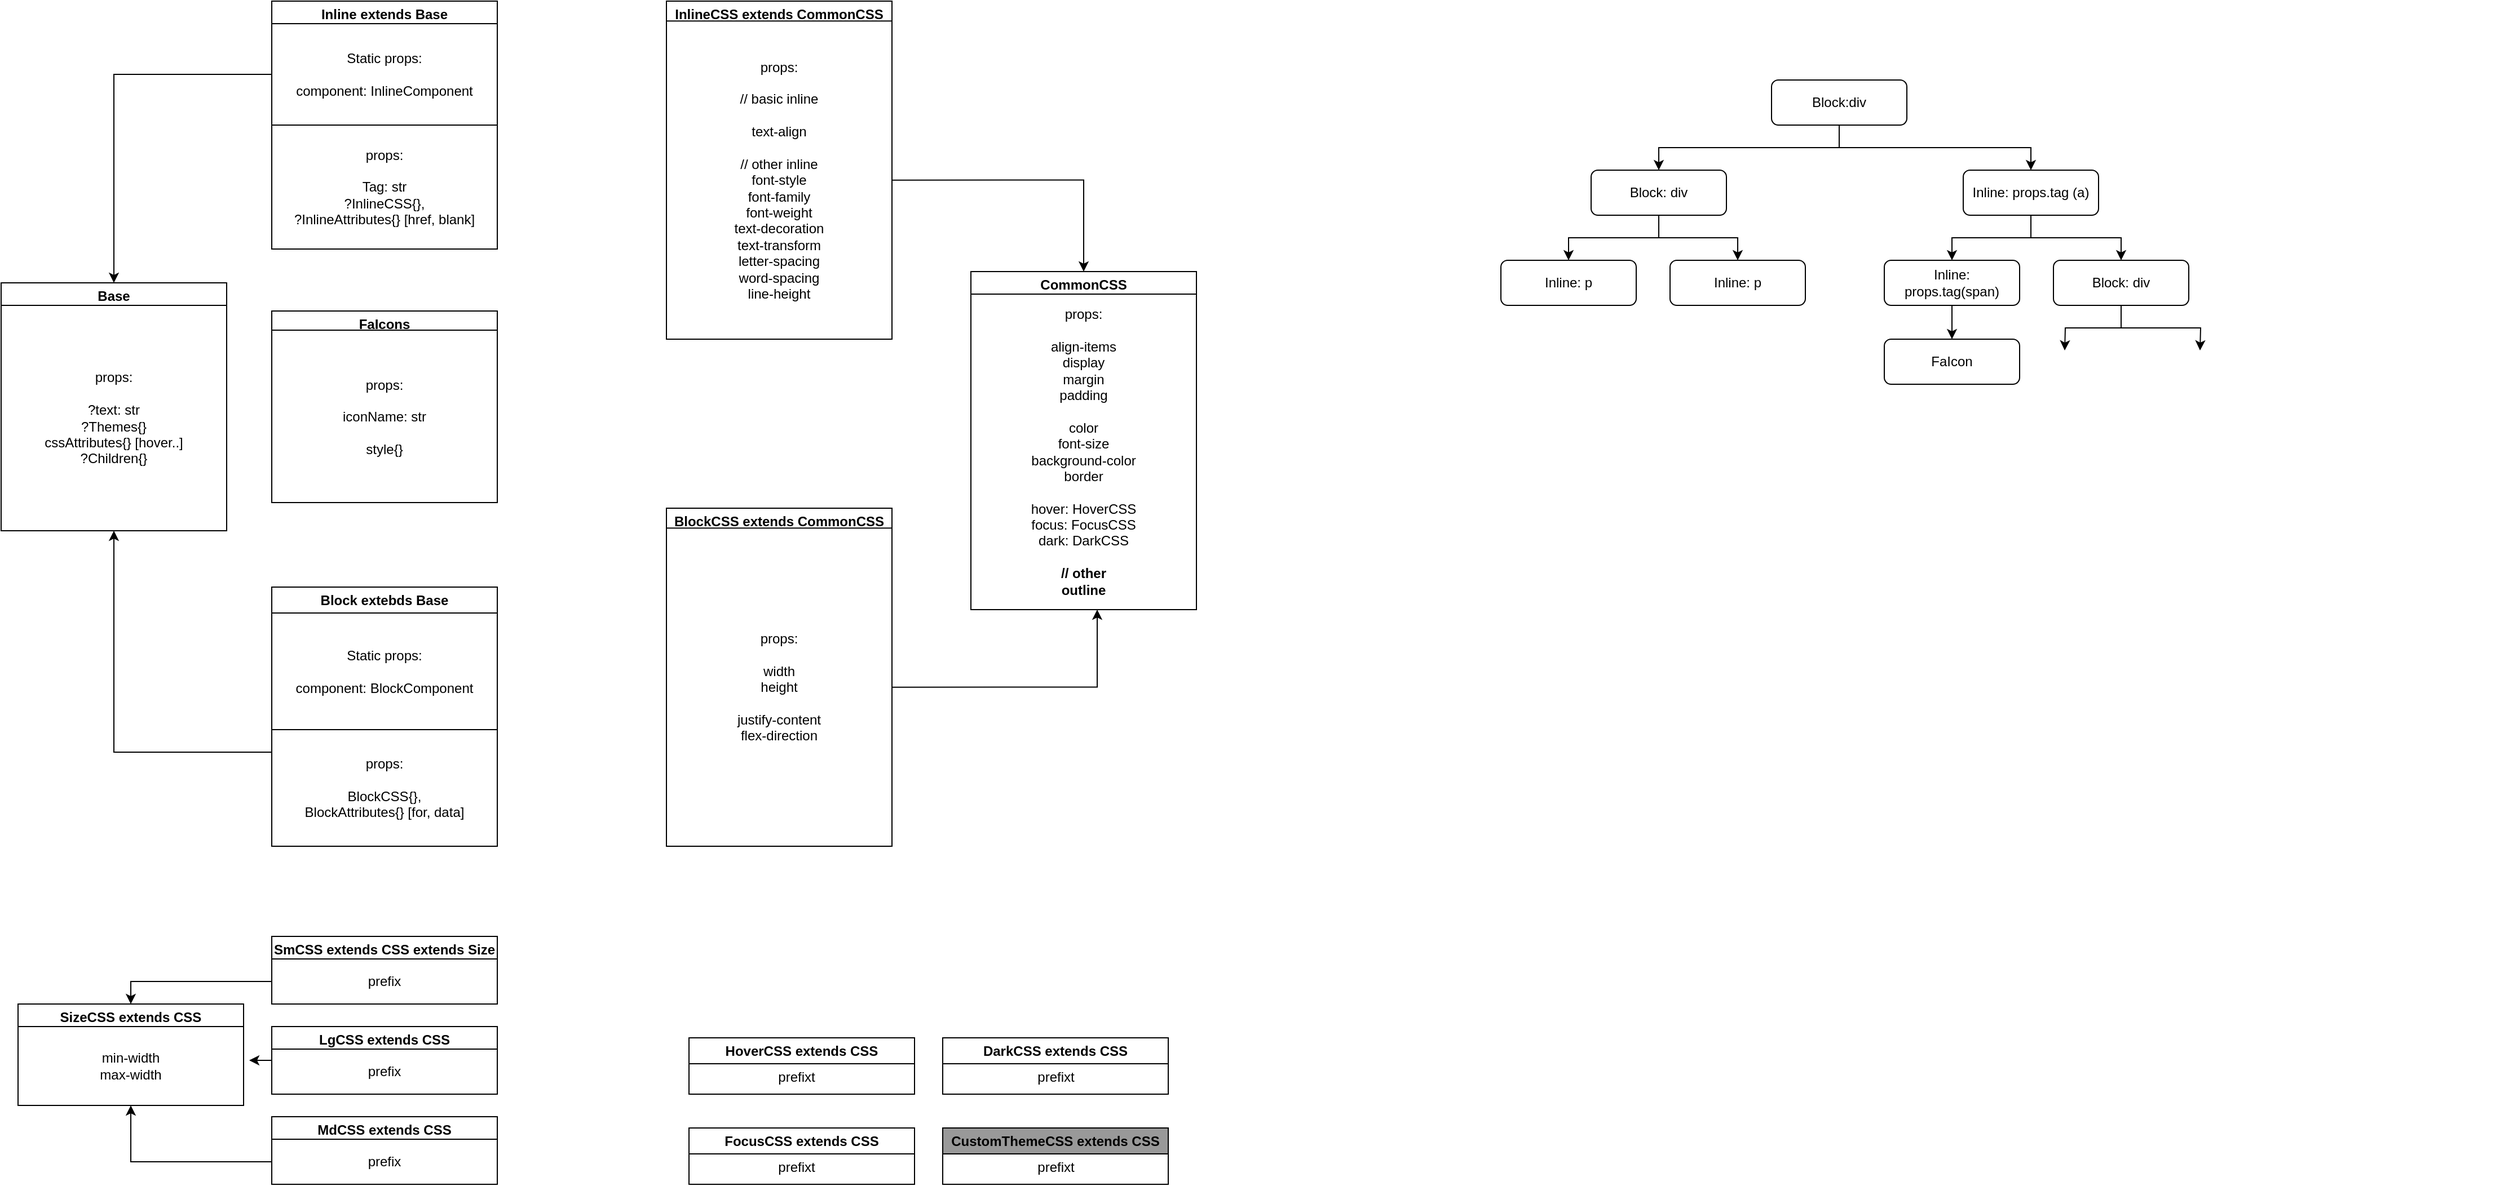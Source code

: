 <mxfile version="21.1.2" type="github">
  <diagram id="yPxyJZ8AM_hMuL3Unpa9" name="complex gitflow">
    <mxGraphModel dx="3585" dy="1890" grid="1" gridSize="10" guides="1" tooltips="1" connect="1" arrows="1" fold="1" page="1" pageScale="1" pageWidth="1100" pageHeight="850" math="0" shadow="0">
      <root>
        <mxCell id="0" />
        <mxCell id="1" parent="0" />
        <mxCell id="nIs_TiCdEZjcmo3SVBWc-33" value="" style="group" parent="1" vertex="1" connectable="0">
          <mxGeometry x="460" y="410" width="1440" height="430" as="geometry" />
        </mxCell>
        <mxCell id="nIs_TiCdEZjcmo3SVBWc-13" value="" style="group" parent="nIs_TiCdEZjcmo3SVBWc-33" vertex="1" connectable="0">
          <mxGeometry x="-160" y="-330" width="200" height="220" as="geometry" />
        </mxCell>
        <mxCell id="nIs_TiCdEZjcmo3SVBWc-5" value="Inline extends Base" style="swimlane;whiteSpace=wrap;html=1;" parent="nIs_TiCdEZjcmo3SVBWc-13" vertex="1">
          <mxGeometry width="200" height="220" as="geometry" />
        </mxCell>
        <mxCell id="nIs_TiCdEZjcmo3SVBWc-8" value="props:&lt;br&gt;&lt;br&gt;Tag: str&lt;br&gt;?InlineCSS{}, &lt;br&gt;?InlineAttributes{} [href, blank]" style="whiteSpace=wrap;html=1;" parent="nIs_TiCdEZjcmo3SVBWc-5" vertex="1">
          <mxGeometry y="110" width="200" height="110" as="geometry" />
        </mxCell>
        <mxCell id="nIs_TiCdEZjcmo3SVBWc-11" value="Static props:&lt;br&gt;&lt;br&gt;component: InlineComponent" style="whiteSpace=wrap;html=1;" parent="nIs_TiCdEZjcmo3SVBWc-13" vertex="1">
          <mxGeometry y="20" width="200" height="90" as="geometry" />
        </mxCell>
        <mxCell id="nIs_TiCdEZjcmo3SVBWc-18" value="" style="group" parent="nIs_TiCdEZjcmo3SVBWc-33" vertex="1" connectable="0">
          <mxGeometry x="-160" y="-55" width="200" height="170" as="geometry" />
        </mxCell>
        <mxCell id="nIs_TiCdEZjcmo3SVBWc-19" value="FaIcons" style="swimlane;whiteSpace=wrap;html=1;" parent="nIs_TiCdEZjcmo3SVBWc-18" vertex="1">
          <mxGeometry width="200" height="170.0" as="geometry" />
        </mxCell>
        <mxCell id="nIs_TiCdEZjcmo3SVBWc-20" value="props:&lt;br&gt;&lt;br&gt;iconName: str&lt;br&gt;&lt;br&gt;style{}" style="whiteSpace=wrap;html=1;" parent="nIs_TiCdEZjcmo3SVBWc-19" vertex="1">
          <mxGeometry y="17" width="200" height="153" as="geometry" />
        </mxCell>
        <mxCell id="nIs_TiCdEZjcmo3SVBWc-15" value="Block extebds Base" style="swimlane;whiteSpace=wrap;html=1;" parent="nIs_TiCdEZjcmo3SVBWc-33" vertex="1">
          <mxGeometry x="-160" y="190" width="200" height="230" as="geometry" />
        </mxCell>
        <mxCell id="nIs_TiCdEZjcmo3SVBWc-14" value="" style="group" parent="nIs_TiCdEZjcmo3SVBWc-15" vertex="1" connectable="0">
          <mxGeometry width="200" height="230" as="geometry" />
        </mxCell>
        <mxCell id="nIs_TiCdEZjcmo3SVBWc-17" value="Static props:&lt;br&gt;&lt;br&gt;component: BlockComponent" style="whiteSpace=wrap;html=1;" parent="nIs_TiCdEZjcmo3SVBWc-14" vertex="1">
          <mxGeometry y="23" width="200" height="103.5" as="geometry" />
        </mxCell>
        <mxCell id="nIs_TiCdEZjcmo3SVBWc-16" value="props:&lt;br&gt;&lt;br&gt;BlockCSS{}, &lt;br&gt;BlockAttributes{} [for, data]" style="whiteSpace=wrap;html=1;" parent="nIs_TiCdEZjcmo3SVBWc-14" vertex="1">
          <mxGeometry y="126.5" width="200" height="103.5" as="geometry" />
        </mxCell>
        <mxCell id="nIs_TiCdEZjcmo3SVBWc-53" value="" style="group" parent="nIs_TiCdEZjcmo3SVBWc-33" vertex="1" connectable="0">
          <mxGeometry x="190" y="120" width="200" height="300" as="geometry" />
        </mxCell>
        <mxCell id="nIs_TiCdEZjcmo3SVBWc-54" value="BlockCSS extends CommonCSS" style="swimlane;whiteSpace=wrap;html=1;" parent="nIs_TiCdEZjcmo3SVBWc-53" vertex="1">
          <mxGeometry width="200" height="300" as="geometry" />
        </mxCell>
        <mxCell id="nIs_TiCdEZjcmo3SVBWc-55" value="props:&lt;br&gt;&lt;br&gt;width&lt;br style=&quot;border-color: var(--border-color);&quot;&gt;height&lt;br&gt;&lt;br&gt;justify-content&lt;br&gt;flex-direction" style="whiteSpace=wrap;html=1;" parent="nIs_TiCdEZjcmo3SVBWc-54" vertex="1">
          <mxGeometry y="17.65" width="200" height="282.35" as="geometry" />
        </mxCell>
        <mxCell id="15" value="" style="group" parent="1" vertex="1" connectable="0">
          <mxGeometry x="60" y="330" width="200" height="220" as="geometry" />
        </mxCell>
        <mxCell id="16" value="Base" style="swimlane;whiteSpace=wrap;html=1;" parent="15" vertex="1">
          <mxGeometry width="200" height="220" as="geometry" />
        </mxCell>
        <mxCell id="17" value="props:&lt;br&gt;&lt;br&gt;?text: str&lt;br&gt;?Themes{}&lt;br&gt;cssAttributes{} [hover..] &lt;br&gt;?Children{}" style="whiteSpace=wrap;html=1;" parent="16" vertex="1">
          <mxGeometry y="20" width="200" height="200" as="geometry" />
        </mxCell>
        <mxCell id="Znao5s1oSx_la0LDRGZg-18" style="edgeStyle=orthogonalEdgeStyle;rounded=0;orthogonalLoop=1;jettySize=auto;html=1;exitX=0;exitY=0.5;exitDx=0;exitDy=0;entryX=0.5;entryY=0;entryDx=0;entryDy=0;" edge="1" parent="1" source="nIs_TiCdEZjcmo3SVBWc-11" target="16">
          <mxGeometry relative="1" as="geometry" />
        </mxCell>
        <mxCell id="Znao5s1oSx_la0LDRGZg-19" style="edgeStyle=orthogonalEdgeStyle;rounded=0;orthogonalLoop=1;jettySize=auto;html=1;exitX=0;exitY=1;exitDx=0;exitDy=0;entryX=0.5;entryY=1;entryDx=0;entryDy=0;" edge="1" parent="1" source="nIs_TiCdEZjcmo3SVBWc-17" target="16">
          <mxGeometry relative="1" as="geometry" />
        </mxCell>
        <mxCell id="nIs_TiCdEZjcmo3SVBWc-37" value="" style="group" parent="1" vertex="1" connectable="0">
          <mxGeometry x="1615" y="460" width="660" height="300" as="geometry" />
        </mxCell>
        <mxCell id="nIs_TiCdEZjcmo3SVBWc-39" value="" style="group" parent="nIs_TiCdEZjcmo3SVBWc-37" vertex="1" connectable="0">
          <mxGeometry y="80" width="660" height="220" as="geometry" />
        </mxCell>
        <mxCell id="nIs_TiCdEZjcmo3SVBWc-42" value="SizeCSS extends CSS" style="swimlane;whiteSpace=wrap;html=1;" parent="nIs_TiCdEZjcmo3SVBWc-39" vertex="1">
          <mxGeometry x="-1540" y="430" width="200" height="90" as="geometry" />
        </mxCell>
        <mxCell id="nIs_TiCdEZjcmo3SVBWc-43" value="min-width&lt;br&gt;max-width" style="whiteSpace=wrap;html=1;" parent="nIs_TiCdEZjcmo3SVBWc-42" vertex="1">
          <mxGeometry y="20" width="200" height="70" as="geometry" />
        </mxCell>
        <mxCell id="nIs_TiCdEZjcmo3SVBWc-49" value="SmCSS extends CSS extends Size" style="swimlane;whiteSpace=wrap;html=1;" parent="nIs_TiCdEZjcmo3SVBWc-39" vertex="1">
          <mxGeometry x="-1315" y="370" width="200" height="60" as="geometry" />
        </mxCell>
        <mxCell id="nIs_TiCdEZjcmo3SVBWc-50" value="prefix" style="whiteSpace=wrap;html=1;" parent="nIs_TiCdEZjcmo3SVBWc-49" vertex="1">
          <mxGeometry y="20" width="200" height="40" as="geometry" />
        </mxCell>
        <mxCell id="Znao5s1oSx_la0LDRGZg-26" style="edgeStyle=orthogonalEdgeStyle;rounded=0;orthogonalLoop=1;jettySize=auto;html=1;exitX=0;exitY=0.5;exitDx=0;exitDy=0;" edge="1" parent="nIs_TiCdEZjcmo3SVBWc-39" source="5">
          <mxGeometry relative="1" as="geometry">
            <mxPoint x="-1335" y="480" as="targetPoint" />
          </mxGeometry>
        </mxCell>
        <mxCell id="5" value="LgCSS extends CSS" style="swimlane;whiteSpace=wrap;html=1;" parent="nIs_TiCdEZjcmo3SVBWc-39" vertex="1">
          <mxGeometry x="-1315" y="450" width="200" height="60" as="geometry" />
        </mxCell>
        <mxCell id="6" value="prefix" style="whiteSpace=wrap;html=1;" parent="5" vertex="1">
          <mxGeometry y="20" width="200" height="40" as="geometry" />
        </mxCell>
        <mxCell id="2" value="MdCSS extends CSS" style="swimlane;whiteSpace=wrap;html=1;" parent="nIs_TiCdEZjcmo3SVBWc-39" vertex="1">
          <mxGeometry x="-1315" y="530" width="200" height="60" as="geometry" />
        </mxCell>
        <mxCell id="3" value="prefix" style="whiteSpace=wrap;html=1;" parent="2" vertex="1">
          <mxGeometry y="20" width="200" height="40" as="geometry" />
        </mxCell>
        <mxCell id="Znao5s1oSx_la0LDRGZg-23" style="edgeStyle=orthogonalEdgeStyle;rounded=0;orthogonalLoop=1;jettySize=auto;html=1;exitX=0;exitY=0.5;exitDx=0;exitDy=0;entryX=0.5;entryY=0;entryDx=0;entryDy=0;" edge="1" parent="nIs_TiCdEZjcmo3SVBWc-39" source="nIs_TiCdEZjcmo3SVBWc-50" target="nIs_TiCdEZjcmo3SVBWc-42">
          <mxGeometry relative="1" as="geometry" />
        </mxCell>
        <mxCell id="Znao5s1oSx_la0LDRGZg-24" style="edgeStyle=orthogonalEdgeStyle;rounded=0;orthogonalLoop=1;jettySize=auto;html=1;exitX=0;exitY=0.5;exitDx=0;exitDy=0;entryX=0.5;entryY=1;entryDx=0;entryDy=0;" edge="1" parent="nIs_TiCdEZjcmo3SVBWc-39" source="3" target="nIs_TiCdEZjcmo3SVBWc-42">
          <mxGeometry relative="1" as="geometry" />
        </mxCell>
        <mxCell id="nIs_TiCdEZjcmo3SVBWc-56" value="Block:div" style="rounded=1;whiteSpace=wrap;html=1;" parent="1" vertex="1">
          <mxGeometry x="1630" y="150" width="120" height="40" as="geometry" />
        </mxCell>
        <mxCell id="nIs_TiCdEZjcmo3SVBWc-58" value="Block: div" style="rounded=1;whiteSpace=wrap;html=1;" parent="1" vertex="1">
          <mxGeometry x="1470" y="230" width="120" height="40" as="geometry" />
        </mxCell>
        <mxCell id="nIs_TiCdEZjcmo3SVBWc-60" style="edgeStyle=orthogonalEdgeStyle;rounded=0;orthogonalLoop=1;jettySize=auto;html=1;" parent="1" source="nIs_TiCdEZjcmo3SVBWc-56" target="nIs_TiCdEZjcmo3SVBWc-58" edge="1">
          <mxGeometry relative="1" as="geometry">
            <Array as="points">
              <mxPoint x="1690" y="210" />
              <mxPoint x="1530" y="210" />
            </Array>
          </mxGeometry>
        </mxCell>
        <mxCell id="nIs_TiCdEZjcmo3SVBWc-59" value="Inline: props.tag (a)" style="rounded=1;whiteSpace=wrap;html=1;" parent="1" vertex="1">
          <mxGeometry x="1800" y="230" width="120" height="40" as="geometry" />
        </mxCell>
        <mxCell id="nIs_TiCdEZjcmo3SVBWc-61" style="edgeStyle=orthogonalEdgeStyle;rounded=0;orthogonalLoop=1;jettySize=auto;html=1;exitX=0.5;exitY=1;exitDx=0;exitDy=0;entryX=0.5;entryY=0;entryDx=0;entryDy=0;" parent="1" source="nIs_TiCdEZjcmo3SVBWc-56" target="nIs_TiCdEZjcmo3SVBWc-59" edge="1">
          <mxGeometry relative="1" as="geometry" />
        </mxCell>
        <mxCell id="nIs_TiCdEZjcmo3SVBWc-62" value="Inline: p" style="rounded=1;whiteSpace=wrap;html=1;" parent="1" vertex="1">
          <mxGeometry x="1390" y="310" width="120" height="40" as="geometry" />
        </mxCell>
        <mxCell id="nIs_TiCdEZjcmo3SVBWc-68" style="edgeStyle=orthogonalEdgeStyle;rounded=0;orthogonalLoop=1;jettySize=auto;html=1;exitX=0.5;exitY=1;exitDx=0;exitDy=0;entryX=0.5;entryY=0;entryDx=0;entryDy=0;" parent="1" source="nIs_TiCdEZjcmo3SVBWc-58" target="nIs_TiCdEZjcmo3SVBWc-62" edge="1">
          <mxGeometry relative="1" as="geometry" />
        </mxCell>
        <mxCell id="nIs_TiCdEZjcmo3SVBWc-63" value="Inline: p" style="rounded=1;whiteSpace=wrap;html=1;" parent="1" vertex="1">
          <mxGeometry x="1540" y="310" width="120" height="40" as="geometry" />
        </mxCell>
        <mxCell id="nIs_TiCdEZjcmo3SVBWc-69" style="edgeStyle=orthogonalEdgeStyle;rounded=0;orthogonalLoop=1;jettySize=auto;html=1;exitX=0.5;exitY=1;exitDx=0;exitDy=0;entryX=0.5;entryY=0;entryDx=0;entryDy=0;" parent="1" source="nIs_TiCdEZjcmo3SVBWc-58" target="nIs_TiCdEZjcmo3SVBWc-63" edge="1">
          <mxGeometry relative="1" as="geometry" />
        </mxCell>
        <mxCell id="nIs_TiCdEZjcmo3SVBWc-64" value="Inline: props.tag(span)" style="rounded=1;whiteSpace=wrap;html=1;" parent="1" vertex="1">
          <mxGeometry x="1730" y="310" width="120" height="40" as="geometry" />
        </mxCell>
        <mxCell id="nIs_TiCdEZjcmo3SVBWc-66" style="edgeStyle=orthogonalEdgeStyle;rounded=0;orthogonalLoop=1;jettySize=auto;html=1;exitX=0.5;exitY=1;exitDx=0;exitDy=0;entryX=0.5;entryY=0;entryDx=0;entryDy=0;" parent="1" source="nIs_TiCdEZjcmo3SVBWc-59" target="nIs_TiCdEZjcmo3SVBWc-64" edge="1">
          <mxGeometry relative="1" as="geometry" />
        </mxCell>
        <mxCell id="nIs_TiCdEZjcmo3SVBWc-73" style="edgeStyle=orthogonalEdgeStyle;rounded=0;orthogonalLoop=1;jettySize=auto;html=1;exitX=0.5;exitY=1;exitDx=0;exitDy=0;" parent="1" source="nIs_TiCdEZjcmo3SVBWc-65" edge="1">
          <mxGeometry relative="1" as="geometry">
            <mxPoint x="2010" y="390" as="targetPoint" />
          </mxGeometry>
        </mxCell>
        <mxCell id="nIs_TiCdEZjcmo3SVBWc-74" style="edgeStyle=orthogonalEdgeStyle;rounded=0;orthogonalLoop=1;jettySize=auto;html=1;exitX=0.5;exitY=1;exitDx=0;exitDy=0;" parent="1" source="nIs_TiCdEZjcmo3SVBWc-65" edge="1">
          <mxGeometry relative="1" as="geometry">
            <mxPoint x="1890" y="390" as="targetPoint" />
          </mxGeometry>
        </mxCell>
        <mxCell id="nIs_TiCdEZjcmo3SVBWc-65" value="Block: div" style="rounded=1;whiteSpace=wrap;html=1;" parent="1" vertex="1">
          <mxGeometry x="1880" y="310" width="120" height="40" as="geometry" />
        </mxCell>
        <mxCell id="nIs_TiCdEZjcmo3SVBWc-67" style="edgeStyle=orthogonalEdgeStyle;rounded=0;orthogonalLoop=1;jettySize=auto;html=1;exitX=0.5;exitY=1;exitDx=0;exitDy=0;entryX=0.5;entryY=0;entryDx=0;entryDy=0;" parent="1" source="nIs_TiCdEZjcmo3SVBWc-59" target="nIs_TiCdEZjcmo3SVBWc-65" edge="1">
          <mxGeometry relative="1" as="geometry" />
        </mxCell>
        <mxCell id="nIs_TiCdEZjcmo3SVBWc-70" value="FaIcon" style="rounded=1;whiteSpace=wrap;html=1;" parent="1" vertex="1">
          <mxGeometry x="1730" y="380" width="120" height="40" as="geometry" />
        </mxCell>
        <mxCell id="nIs_TiCdEZjcmo3SVBWc-71" style="edgeStyle=orthogonalEdgeStyle;rounded=0;orthogonalLoop=1;jettySize=auto;html=1;exitX=0.5;exitY=1;exitDx=0;exitDy=0;entryX=0.5;entryY=0;entryDx=0;entryDy=0;" parent="1" source="nIs_TiCdEZjcmo3SVBWc-64" target="nIs_TiCdEZjcmo3SVBWc-70" edge="1">
          <mxGeometry relative="1" as="geometry" />
        </mxCell>
        <mxCell id="nIs_TiCdEZjcmo3SVBWc-24" value="InlineCSS extends CommonCSS" style="swimlane;whiteSpace=wrap;html=1;" parent="1" vertex="1">
          <mxGeometry x="650" y="80" width="200" height="300" as="geometry" />
        </mxCell>
        <mxCell id="nIs_TiCdEZjcmo3SVBWc-25" value="props:&lt;br&gt;&lt;br&gt;// basic inline&lt;br&gt;&lt;br&gt;text-align&lt;br&gt;&lt;br&gt;// other inline&lt;br&gt;font-style&lt;br&gt;font-family&lt;br&gt;font-weight&lt;br&gt;text-decoration&lt;br style=&quot;border-color: var(--border-color);&quot;&gt;text-transform&lt;br style=&quot;border-color: var(--border-color);&quot;&gt;letter-spacing&lt;br style=&quot;border-color: var(--border-color);&quot;&gt;word-spacing&lt;br style=&quot;border-color: var(--border-color);&quot;&gt;line-height" style="whiteSpace=wrap;html=1;" parent="nIs_TiCdEZjcmo3SVBWc-24" vertex="1">
          <mxGeometry y="17.65" width="200" height="282.35" as="geometry" />
        </mxCell>
        <mxCell id="nIs_TiCdEZjcmo3SVBWc-51" value="CommonCSS" style="swimlane;whiteSpace=wrap;html=1;" parent="1" vertex="1">
          <mxGeometry x="920" y="320" width="200" height="300" as="geometry" />
        </mxCell>
        <mxCell id="nIs_TiCdEZjcmo3SVBWc-52" value="props:&lt;br&gt;&lt;br&gt;align-items&lt;br&gt;display&lt;br&gt;margin&lt;br&gt;padding&lt;br&gt;&lt;br&gt;color&lt;br style=&quot;border-color: var(--border-color);&quot;&gt;font-size&lt;br&gt;background-color&lt;br&gt;border&lt;br&gt;&lt;br&gt;hover: HoverCSS&lt;br&gt;focus: FocusCSS&lt;br&gt;dark: DarkCSS&lt;br&gt;&lt;br&gt;&lt;b&gt;// other&lt;br&gt;outline&lt;/b&gt;" style="whiteSpace=wrap;html=1;" parent="nIs_TiCdEZjcmo3SVBWc-51" vertex="1">
          <mxGeometry y="20" width="200" height="280" as="geometry" />
        </mxCell>
        <mxCell id="Znao5s1oSx_la0LDRGZg-20" style="edgeStyle=orthogonalEdgeStyle;rounded=0;orthogonalLoop=1;jettySize=auto;html=1;exitX=1;exitY=0.5;exitDx=0;exitDy=0;entryX=0.5;entryY=0;entryDx=0;entryDy=0;" edge="1" parent="1" source="nIs_TiCdEZjcmo3SVBWc-25" target="nIs_TiCdEZjcmo3SVBWc-51">
          <mxGeometry relative="1" as="geometry" />
        </mxCell>
        <mxCell id="Znao5s1oSx_la0LDRGZg-21" style="edgeStyle=orthogonalEdgeStyle;rounded=0;orthogonalLoop=1;jettySize=auto;html=1;exitX=1;exitY=0.5;exitDx=0;exitDy=0;entryX=0.56;entryY=1;entryDx=0;entryDy=0;entryPerimeter=0;" edge="1" parent="1" source="nIs_TiCdEZjcmo3SVBWc-55" target="nIs_TiCdEZjcmo3SVBWc-52">
          <mxGeometry relative="1" as="geometry" />
        </mxCell>
        <mxCell id="nIs_TiCdEZjcmo3SVBWc-28" value="HoverCSS extends CSS" style="swimlane;whiteSpace=wrap;html=1;" parent="1" vertex="1">
          <mxGeometry x="670" y="1000" width="200" height="50" as="geometry" />
        </mxCell>
        <mxCell id="9" value="prefixt" style="text;html=1;align=center;verticalAlign=middle;resizable=0;points=[];autosize=1;strokeColor=none;fillColor=none;" parent="1" vertex="1">
          <mxGeometry x="735" y="1020" width="60" height="30" as="geometry" />
        </mxCell>
        <mxCell id="10" value="prefixt" style="text;html=1;align=center;verticalAlign=middle;resizable=0;points=[];autosize=1;strokeColor=none;fillColor=none;" parent="1" vertex="1">
          <mxGeometry x="735" y="1100" width="60" height="30" as="geometry" />
        </mxCell>
        <mxCell id="nIs_TiCdEZjcmo3SVBWc-34" value="FocusCSS extends CSS" style="swimlane;whiteSpace=wrap;html=1;" parent="1" vertex="1">
          <mxGeometry x="670" y="1080" width="200" height="50" as="geometry" />
        </mxCell>
        <mxCell id="nIs_TiCdEZjcmo3SVBWc-38" value="DarkCSS extends CSS" style="swimlane;whiteSpace=wrap;html=1;" parent="1" vertex="1">
          <mxGeometry x="895" y="1000" width="200" height="50" as="geometry" />
        </mxCell>
        <mxCell id="11" value="prefixt" style="text;html=1;align=center;verticalAlign=middle;resizable=0;points=[];autosize=1;strokeColor=none;fillColor=none;" parent="nIs_TiCdEZjcmo3SVBWc-38" vertex="1">
          <mxGeometry x="70" y="20" width="60" height="30" as="geometry" />
        </mxCell>
        <mxCell id="nIs_TiCdEZjcmo3SVBWc-40" value="CustomThemeCSS extends CSS" style="swimlane;whiteSpace=wrap;html=1;fillColor=#999999;" parent="1" vertex="1">
          <mxGeometry x="895" y="1080" width="200" height="50" as="geometry" />
        </mxCell>
        <mxCell id="12" value="prefixt" style="text;html=1;align=center;verticalAlign=middle;resizable=0;points=[];autosize=1;strokeColor=none;fillColor=none;" parent="nIs_TiCdEZjcmo3SVBWc-40" vertex="1">
          <mxGeometry x="70" y="20" width="60" height="30" as="geometry" />
        </mxCell>
      </root>
    </mxGraphModel>
  </diagram>
</mxfile>
